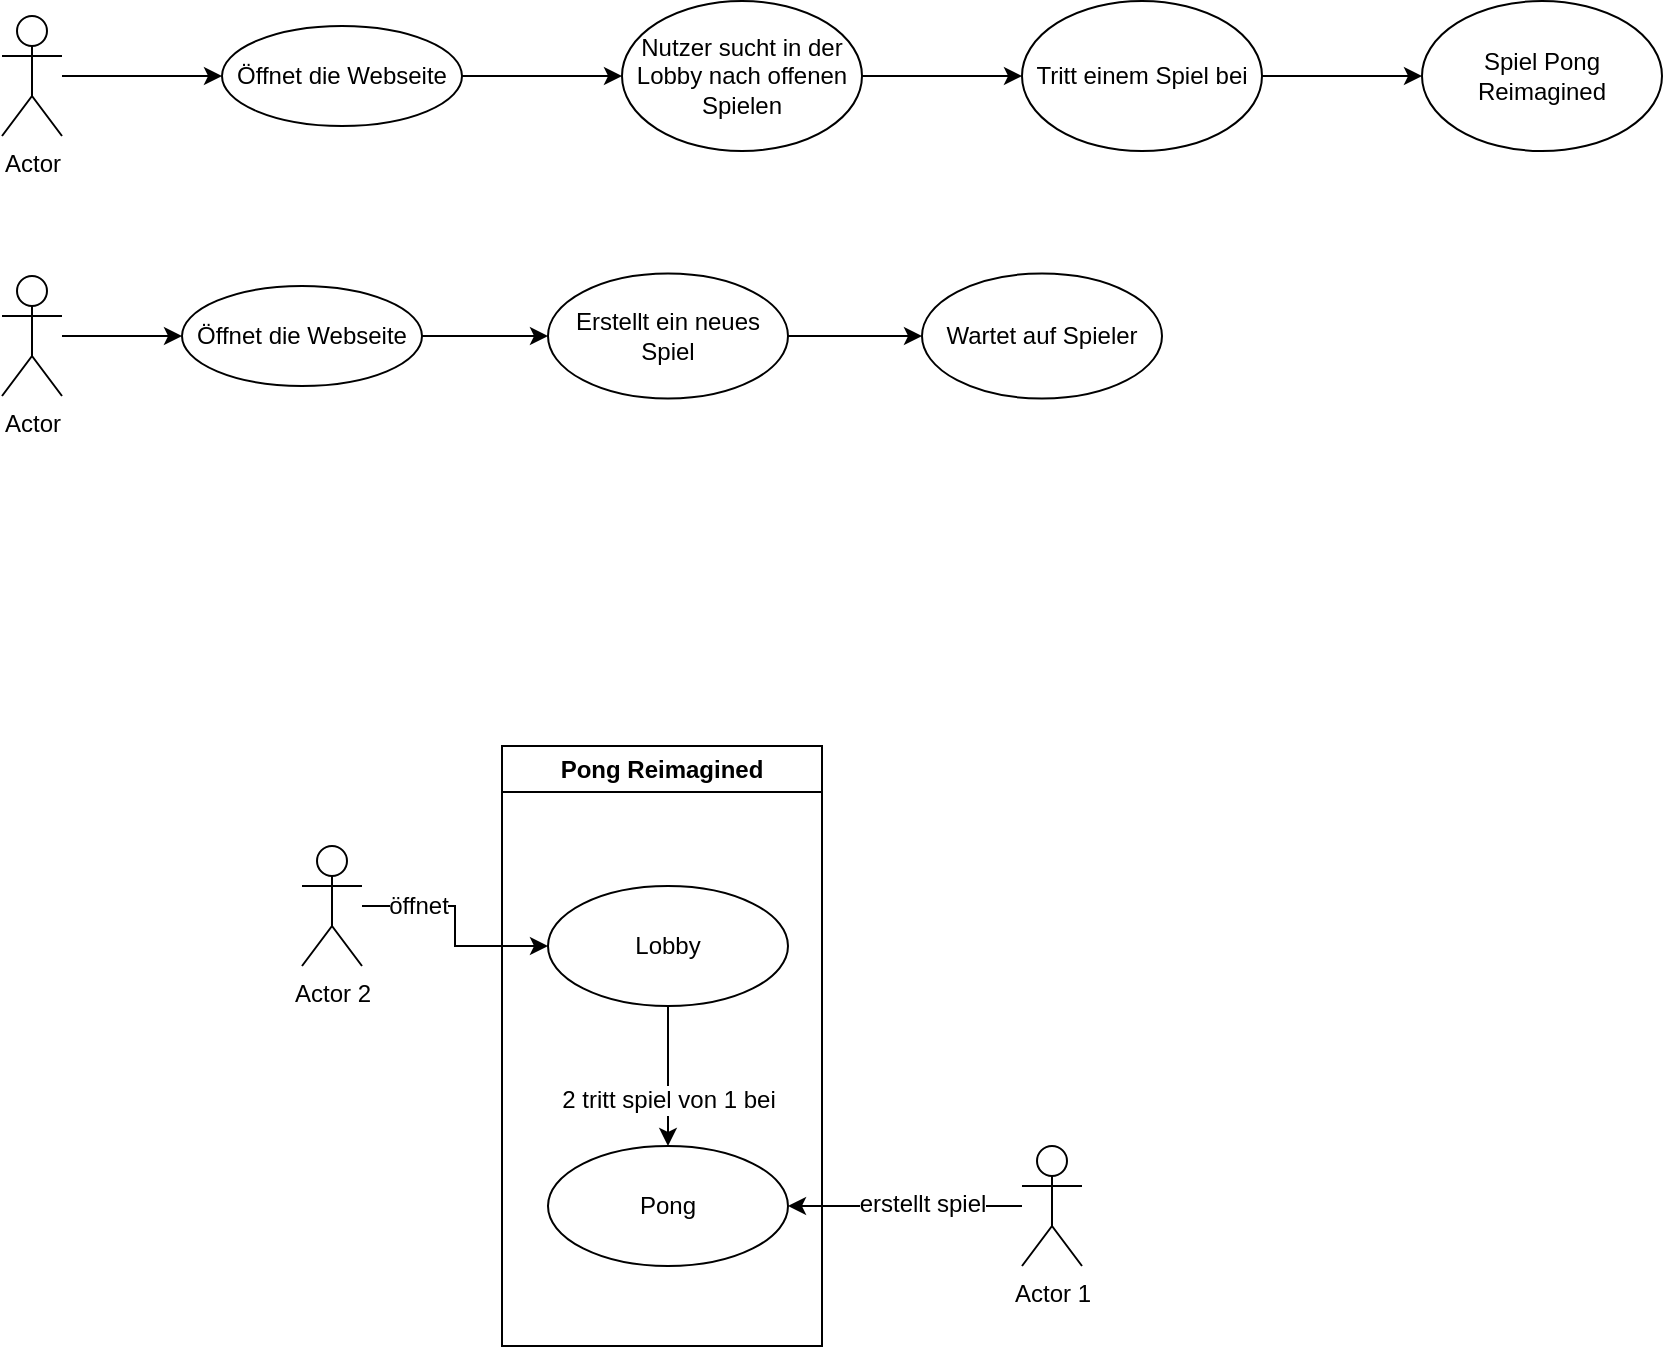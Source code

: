 <mxfile version="24.6.4" type="device">
  <diagram name="Page-1" id="eONn0NUxRyeM69CcAGFY">
    <mxGraphModel dx="1231" dy="727" grid="1" gridSize="10" guides="1" tooltips="1" connect="1" arrows="1" fold="1" page="1" pageScale="1" pageWidth="827" pageHeight="1169" math="0" shadow="0">
      <root>
        <mxCell id="0" />
        <mxCell id="1" parent="0" />
        <mxCell id="xdL-NwXwCahAMoajfejD-3" style="edgeStyle=orthogonalEdgeStyle;rounded=0;orthogonalLoop=1;jettySize=auto;html=1;" edge="1" parent="1" source="xdL-NwXwCahAMoajfejD-1" target="xdL-NwXwCahAMoajfejD-2">
          <mxGeometry relative="1" as="geometry" />
        </mxCell>
        <mxCell id="xdL-NwXwCahAMoajfejD-1" value="Actor" style="shape=umlActor;verticalLabelPosition=bottom;verticalAlign=top;html=1;outlineConnect=0;" vertex="1" parent="1">
          <mxGeometry x="80" y="220" width="30" height="60" as="geometry" />
        </mxCell>
        <mxCell id="xdL-NwXwCahAMoajfejD-5" style="edgeStyle=orthogonalEdgeStyle;rounded=0;orthogonalLoop=1;jettySize=auto;html=1;entryX=0;entryY=0.5;entryDx=0;entryDy=0;" edge="1" parent="1" source="xdL-NwXwCahAMoajfejD-2" target="xdL-NwXwCahAMoajfejD-4">
          <mxGeometry relative="1" as="geometry" />
        </mxCell>
        <mxCell id="xdL-NwXwCahAMoajfejD-2" value="Öffnet die Webseite" style="ellipse;whiteSpace=wrap;html=1;" vertex="1" parent="1">
          <mxGeometry x="190" y="225" width="120" height="50" as="geometry" />
        </mxCell>
        <mxCell id="xdL-NwXwCahAMoajfejD-7" style="edgeStyle=orthogonalEdgeStyle;rounded=0;orthogonalLoop=1;jettySize=auto;html=1;" edge="1" parent="1" source="xdL-NwXwCahAMoajfejD-4" target="xdL-NwXwCahAMoajfejD-6">
          <mxGeometry relative="1" as="geometry" />
        </mxCell>
        <mxCell id="xdL-NwXwCahAMoajfejD-4" value="Nutzer sucht in der Lobby nach offenen Spielen" style="ellipse;whiteSpace=wrap;html=1;" vertex="1" parent="1">
          <mxGeometry x="390" y="212.5" width="120" height="75" as="geometry" />
        </mxCell>
        <mxCell id="xdL-NwXwCahAMoajfejD-9" style="edgeStyle=orthogonalEdgeStyle;rounded=0;orthogonalLoop=1;jettySize=auto;html=1;entryX=0;entryY=0.5;entryDx=0;entryDy=0;fontFamily=Helvetica;fontSize=12;fontColor=default;" edge="1" parent="1" source="xdL-NwXwCahAMoajfejD-6" target="xdL-NwXwCahAMoajfejD-8">
          <mxGeometry relative="1" as="geometry" />
        </mxCell>
        <mxCell id="xdL-NwXwCahAMoajfejD-6" value="Tritt einem Spiel bei" style="ellipse;whiteSpace=wrap;html=1;" vertex="1" parent="1">
          <mxGeometry x="590" y="212.5" width="120" height="75" as="geometry" />
        </mxCell>
        <mxCell id="xdL-NwXwCahAMoajfejD-8" value="Spiel Pong Reimagined" style="ellipse;whiteSpace=wrap;html=1;" vertex="1" parent="1">
          <mxGeometry x="790" y="212.5" width="120" height="75" as="geometry" />
        </mxCell>
        <mxCell id="xdL-NwXwCahAMoajfejD-13" style="edgeStyle=orthogonalEdgeStyle;rounded=0;orthogonalLoop=1;jettySize=auto;html=1;entryX=0;entryY=0.5;entryDx=0;entryDy=0;fontFamily=Helvetica;fontSize=12;fontColor=default;" edge="1" parent="1" source="xdL-NwXwCahAMoajfejD-10" target="xdL-NwXwCahAMoajfejD-11">
          <mxGeometry relative="1" as="geometry" />
        </mxCell>
        <mxCell id="xdL-NwXwCahAMoajfejD-10" value="Actor" style="shape=umlActor;verticalLabelPosition=bottom;verticalAlign=top;html=1;outlineConnect=0;" vertex="1" parent="1">
          <mxGeometry x="80" y="350" width="30" height="60" as="geometry" />
        </mxCell>
        <mxCell id="xdL-NwXwCahAMoajfejD-14" style="edgeStyle=orthogonalEdgeStyle;rounded=0;orthogonalLoop=1;jettySize=auto;html=1;entryX=0;entryY=0.5;entryDx=0;entryDy=0;fontFamily=Helvetica;fontSize=12;fontColor=default;" edge="1" parent="1" source="xdL-NwXwCahAMoajfejD-11" target="xdL-NwXwCahAMoajfejD-12">
          <mxGeometry relative="1" as="geometry" />
        </mxCell>
        <mxCell id="xdL-NwXwCahAMoajfejD-11" value="Öffnet die Webseite" style="ellipse;whiteSpace=wrap;html=1;" vertex="1" parent="1">
          <mxGeometry x="170" y="355" width="120" height="50" as="geometry" />
        </mxCell>
        <mxCell id="xdL-NwXwCahAMoajfejD-12" value="Erstellt ein neues Spiel" style="ellipse;whiteSpace=wrap;html=1;" vertex="1" parent="1">
          <mxGeometry x="353" y="348.75" width="120" height="62.5" as="geometry" />
        </mxCell>
        <mxCell id="xdL-NwXwCahAMoajfejD-15" value="Wartet auf Spieler" style="ellipse;whiteSpace=wrap;html=1;" vertex="1" parent="1">
          <mxGeometry x="540" y="348.75" width="120" height="62.5" as="geometry" />
        </mxCell>
        <mxCell id="xdL-NwXwCahAMoajfejD-16" style="edgeStyle=orthogonalEdgeStyle;rounded=0;orthogonalLoop=1;jettySize=auto;html=1;entryX=0;entryY=0.5;entryDx=0;entryDy=0;fontFamily=Helvetica;fontSize=12;fontColor=default;" edge="1" parent="1" source="xdL-NwXwCahAMoajfejD-12" target="xdL-NwXwCahAMoajfejD-15">
          <mxGeometry relative="1" as="geometry" />
        </mxCell>
        <mxCell id="xdL-NwXwCahAMoajfejD-19" value="Pong Reimagined" style="swimlane;whiteSpace=wrap;html=1;strokeColor=default;align=center;verticalAlign=middle;fontFamily=Helvetica;fontSize=12;fontColor=default;fillColor=default;" vertex="1" parent="1">
          <mxGeometry x="330" y="585" width="160" height="300" as="geometry" />
        </mxCell>
        <mxCell id="xdL-NwXwCahAMoajfejD-29" style="edgeStyle=orthogonalEdgeStyle;rounded=0;orthogonalLoop=1;jettySize=auto;html=1;entryX=0.5;entryY=0;entryDx=0;entryDy=0;fontFamily=Helvetica;fontSize=12;fontColor=default;" edge="1" parent="xdL-NwXwCahAMoajfejD-19" source="xdL-NwXwCahAMoajfejD-22" target="xdL-NwXwCahAMoajfejD-23">
          <mxGeometry relative="1" as="geometry" />
        </mxCell>
        <mxCell id="xdL-NwXwCahAMoajfejD-30" value="2 tritt spiel von 1 bei" style="edgeLabel;html=1;align=center;verticalAlign=middle;resizable=0;points=[];strokeColor=default;fontFamily=Helvetica;fontSize=12;fontColor=default;fillColor=default;" vertex="1" connectable="0" parent="xdL-NwXwCahAMoajfejD-29">
          <mxGeometry x="0.348" relative="1" as="geometry">
            <mxPoint as="offset" />
          </mxGeometry>
        </mxCell>
        <mxCell id="xdL-NwXwCahAMoajfejD-31" value="" style="edgeLabel;html=1;align=center;verticalAlign=middle;resizable=0;points=[];strokeColor=default;fontFamily=Helvetica;fontSize=12;fontColor=default;fillColor=default;" vertex="1" connectable="0" parent="xdL-NwXwCahAMoajfejD-29">
          <mxGeometry x="0.403" relative="1" as="geometry">
            <mxPoint as="offset" />
          </mxGeometry>
        </mxCell>
        <mxCell id="xdL-NwXwCahAMoajfejD-22" value="Lobby" style="ellipse;whiteSpace=wrap;html=1;strokeColor=default;align=center;verticalAlign=middle;fontFamily=Helvetica;fontSize=12;fontColor=default;fillColor=default;" vertex="1" parent="xdL-NwXwCahAMoajfejD-19">
          <mxGeometry x="23" y="70" width="120" height="60" as="geometry" />
        </mxCell>
        <mxCell id="xdL-NwXwCahAMoajfejD-23" value="Pong" style="ellipse;whiteSpace=wrap;html=1;strokeColor=default;align=center;verticalAlign=middle;fontFamily=Helvetica;fontSize=12;fontColor=default;fillColor=default;" vertex="1" parent="xdL-NwXwCahAMoajfejD-19">
          <mxGeometry x="23" y="200" width="120" height="60" as="geometry" />
        </mxCell>
        <mxCell id="xdL-NwXwCahAMoajfejD-24" style="edgeStyle=orthogonalEdgeStyle;rounded=0;orthogonalLoop=1;jettySize=auto;html=1;entryX=0;entryY=0.5;entryDx=0;entryDy=0;fontFamily=Helvetica;fontSize=12;fontColor=default;" edge="1" parent="1" source="xdL-NwXwCahAMoajfejD-20" target="xdL-NwXwCahAMoajfejD-22">
          <mxGeometry relative="1" as="geometry" />
        </mxCell>
        <mxCell id="xdL-NwXwCahAMoajfejD-25" value="öffnet" style="edgeLabel;html=1;align=center;verticalAlign=middle;resizable=0;points=[];strokeColor=default;fontFamily=Helvetica;fontSize=12;fontColor=default;fillColor=default;" vertex="1" connectable="0" parent="xdL-NwXwCahAMoajfejD-24">
          <mxGeometry x="-0.328" relative="1" as="geometry">
            <mxPoint x="-10" as="offset" />
          </mxGeometry>
        </mxCell>
        <mxCell id="xdL-NwXwCahAMoajfejD-20" value="Actor 2" style="shape=umlActor;verticalLabelPosition=bottom;verticalAlign=top;html=1;outlineConnect=0;strokeColor=default;align=center;fontFamily=Helvetica;fontSize=12;fontColor=default;fillColor=default;" vertex="1" parent="1">
          <mxGeometry x="230" y="635" width="30" height="60" as="geometry" />
        </mxCell>
        <mxCell id="xdL-NwXwCahAMoajfejD-27" style="edgeStyle=orthogonalEdgeStyle;rounded=0;orthogonalLoop=1;jettySize=auto;html=1;entryX=1;entryY=0.5;entryDx=0;entryDy=0;fontFamily=Helvetica;fontSize=12;fontColor=default;" edge="1" parent="1" source="xdL-NwXwCahAMoajfejD-26" target="xdL-NwXwCahAMoajfejD-23">
          <mxGeometry relative="1" as="geometry" />
        </mxCell>
        <mxCell id="xdL-NwXwCahAMoajfejD-28" value="erstellt spiel" style="edgeLabel;html=1;align=center;verticalAlign=middle;resizable=0;points=[];strokeColor=default;fontFamily=Helvetica;fontSize=12;fontColor=default;fillColor=default;" vertex="1" connectable="0" parent="xdL-NwXwCahAMoajfejD-27">
          <mxGeometry x="-0.138" y="-1" relative="1" as="geometry">
            <mxPoint as="offset" />
          </mxGeometry>
        </mxCell>
        <mxCell id="xdL-NwXwCahAMoajfejD-26" value="Actor 1" style="shape=umlActor;verticalLabelPosition=bottom;verticalAlign=top;html=1;outlineConnect=0;strokeColor=default;align=center;fontFamily=Helvetica;fontSize=12;fontColor=default;fillColor=default;" vertex="1" parent="1">
          <mxGeometry x="590" y="785" width="30" height="60" as="geometry" />
        </mxCell>
      </root>
    </mxGraphModel>
  </diagram>
</mxfile>
